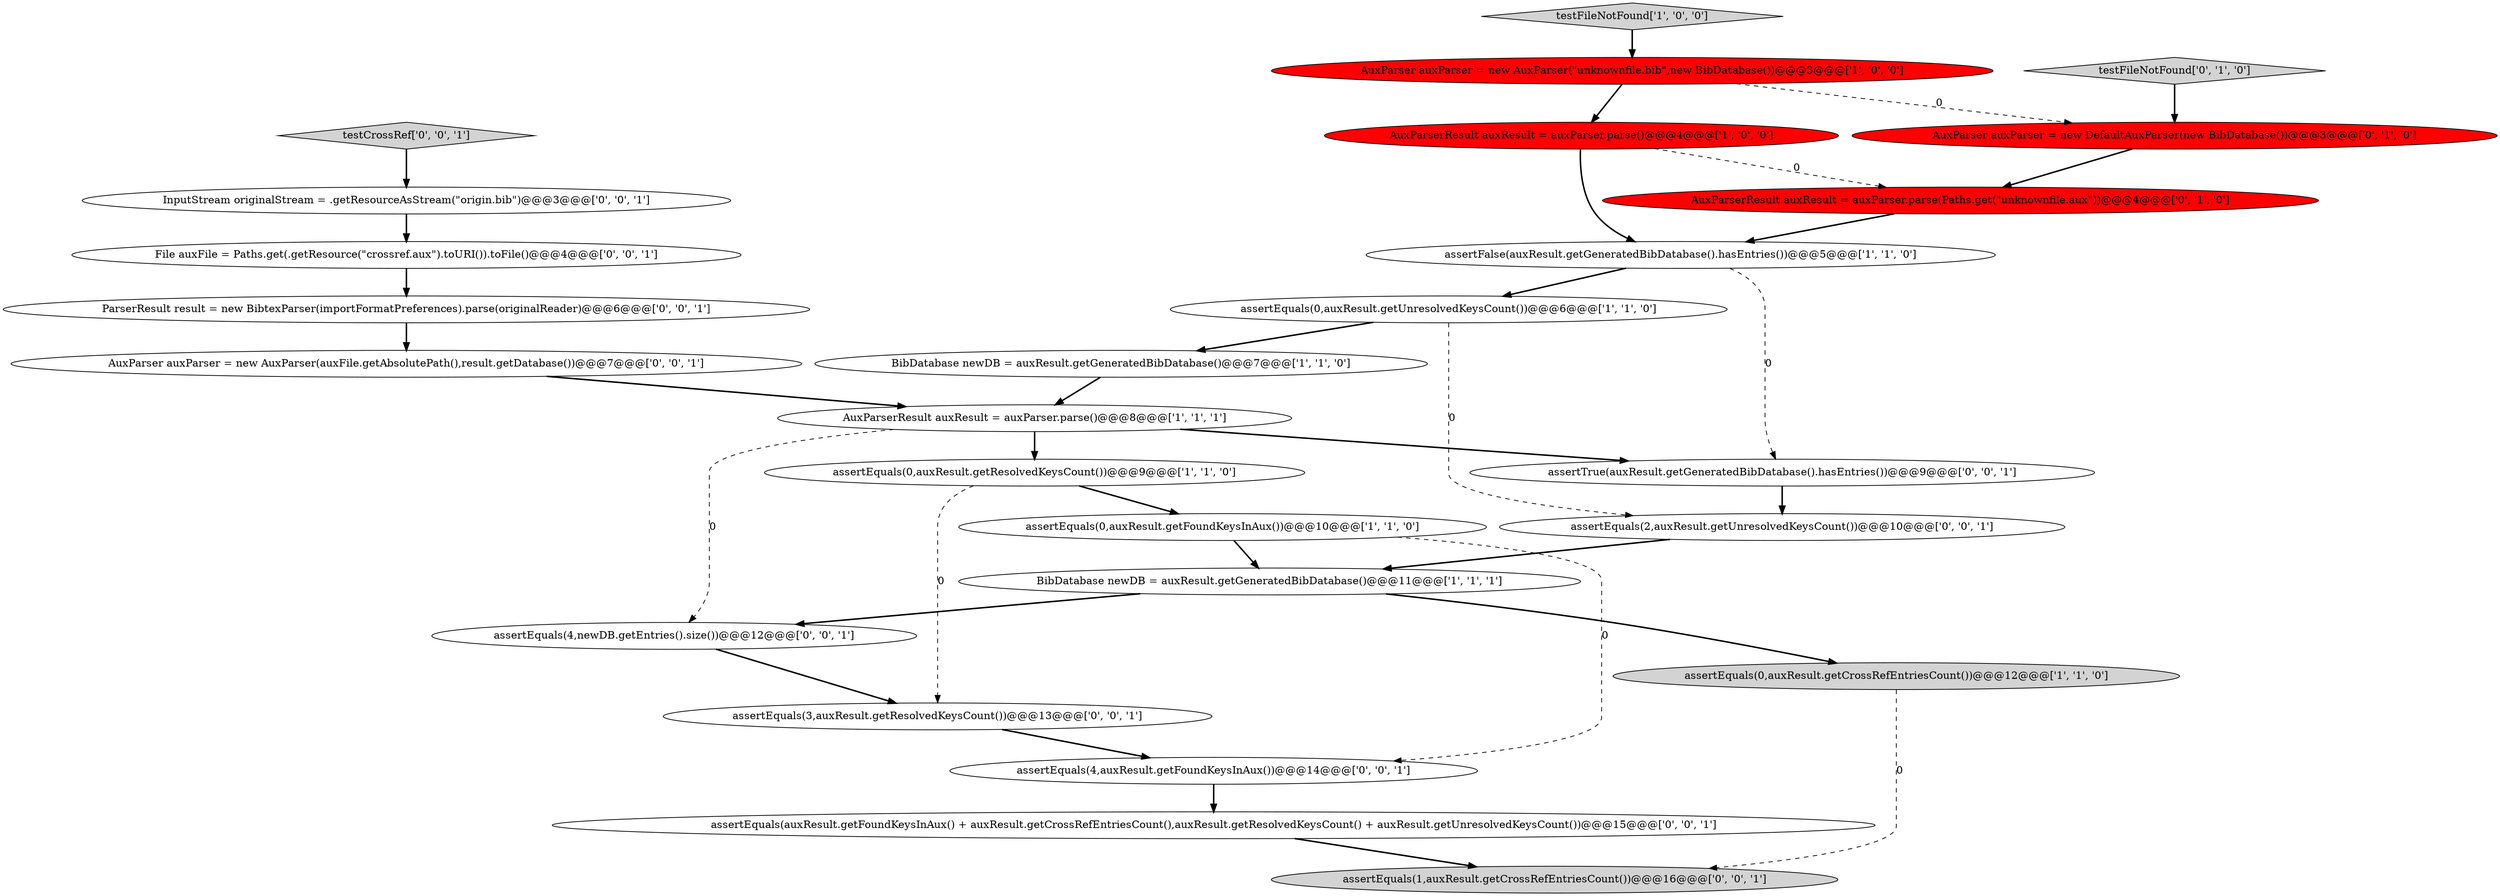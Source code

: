 digraph {
24 [style = filled, label = "assertEquals(1,auxResult.getCrossRefEntriesCount())@@@16@@@['0', '0', '1']", fillcolor = lightgray, shape = ellipse image = "AAA0AAABBB3BBB"];
17 [style = filled, label = "ParserResult result = new BibtexParser(importFormatPreferences).parse(originalReader)@@@6@@@['0', '0', '1']", fillcolor = white, shape = ellipse image = "AAA0AAABBB3BBB"];
6 [style = filled, label = "assertEquals(0,auxResult.getCrossRefEntriesCount())@@@12@@@['1', '1', '0']", fillcolor = lightgray, shape = ellipse image = "AAA0AAABBB1BBB"];
4 [style = filled, label = "assertEquals(0,auxResult.getUnresolvedKeysCount())@@@6@@@['1', '1', '0']", fillcolor = white, shape = ellipse image = "AAA0AAABBB1BBB"];
20 [style = filled, label = "InputStream originalStream = .getResourceAsStream(\"origin.bib\")@@@3@@@['0', '0', '1']", fillcolor = white, shape = ellipse image = "AAA0AAABBB3BBB"];
23 [style = filled, label = "assertEquals(4,auxResult.getFoundKeysInAux())@@@14@@@['0', '0', '1']", fillcolor = white, shape = ellipse image = "AAA0AAABBB3BBB"];
15 [style = filled, label = "assertEquals(3,auxResult.getResolvedKeysCount())@@@13@@@['0', '0', '1']", fillcolor = white, shape = ellipse image = "AAA0AAABBB3BBB"];
1 [style = filled, label = "AuxParserResult auxResult = auxParser.parse()@@@4@@@['1', '0', '0']", fillcolor = red, shape = ellipse image = "AAA1AAABBB1BBB"];
11 [style = filled, label = "testFileNotFound['0', '1', '0']", fillcolor = lightgray, shape = diamond image = "AAA0AAABBB2BBB"];
18 [style = filled, label = "AuxParser auxParser = new AuxParser(auxFile.getAbsolutePath(),result.getDatabase())@@@7@@@['0', '0', '1']", fillcolor = white, shape = ellipse image = "AAA0AAABBB3BBB"];
25 [style = filled, label = "File auxFile = Paths.get(.getResource(\"crossref.aux\").toURI()).toFile()@@@4@@@['0', '0', '1']", fillcolor = white, shape = ellipse image = "AAA0AAABBB3BBB"];
10 [style = filled, label = "assertEquals(0,auxResult.getFoundKeysInAux())@@@10@@@['1', '1', '0']", fillcolor = white, shape = ellipse image = "AAA0AAABBB1BBB"];
22 [style = filled, label = "assertTrue(auxResult.getGeneratedBibDatabase().hasEntries())@@@9@@@['0', '0', '1']", fillcolor = white, shape = ellipse image = "AAA0AAABBB3BBB"];
13 [style = filled, label = "AuxParser auxParser = new DefaultAuxParser(new BibDatabase())@@@3@@@['0', '1', '0']", fillcolor = red, shape = ellipse image = "AAA1AAABBB2BBB"];
16 [style = filled, label = "assertEquals(auxResult.getFoundKeysInAux() + auxResult.getCrossRefEntriesCount(),auxResult.getResolvedKeysCount() + auxResult.getUnresolvedKeysCount())@@@15@@@['0', '0', '1']", fillcolor = white, shape = ellipse image = "AAA0AAABBB3BBB"];
7 [style = filled, label = "BibDatabase newDB = auxResult.getGeneratedBibDatabase()@@@7@@@['1', '1', '0']", fillcolor = white, shape = ellipse image = "AAA0AAABBB1BBB"];
14 [style = filled, label = "assertEquals(4,newDB.getEntries().size())@@@12@@@['0', '0', '1']", fillcolor = white, shape = ellipse image = "AAA0AAABBB3BBB"];
3 [style = filled, label = "AuxParser auxParser = new AuxParser(\"unknownfile.bib\",new BibDatabase())@@@3@@@['1', '0', '0']", fillcolor = red, shape = ellipse image = "AAA1AAABBB1BBB"];
2 [style = filled, label = "assertEquals(0,auxResult.getResolvedKeysCount())@@@9@@@['1', '1', '0']", fillcolor = white, shape = ellipse image = "AAA0AAABBB1BBB"];
21 [style = filled, label = "assertEquals(2,auxResult.getUnresolvedKeysCount())@@@10@@@['0', '0', '1']", fillcolor = white, shape = ellipse image = "AAA0AAABBB3BBB"];
5 [style = filled, label = "testFileNotFound['1', '0', '0']", fillcolor = lightgray, shape = diamond image = "AAA0AAABBB1BBB"];
9 [style = filled, label = "AuxParserResult auxResult = auxParser.parse()@@@8@@@['1', '1', '1']", fillcolor = white, shape = ellipse image = "AAA0AAABBB1BBB"];
12 [style = filled, label = "AuxParserResult auxResult = auxParser.parse(Paths.get(\"unknownfile.aux\"))@@@4@@@['0', '1', '0']", fillcolor = red, shape = ellipse image = "AAA1AAABBB2BBB"];
8 [style = filled, label = "BibDatabase newDB = auxResult.getGeneratedBibDatabase()@@@11@@@['1', '1', '1']", fillcolor = white, shape = ellipse image = "AAA0AAABBB1BBB"];
19 [style = filled, label = "testCrossRef['0', '0', '1']", fillcolor = lightgray, shape = diamond image = "AAA0AAABBB3BBB"];
0 [style = filled, label = "assertFalse(auxResult.getGeneratedBibDatabase().hasEntries())@@@5@@@['1', '1', '0']", fillcolor = white, shape = ellipse image = "AAA0AAABBB1BBB"];
9->22 [style = bold, label=""];
5->3 [style = bold, label=""];
15->23 [style = bold, label=""];
23->16 [style = bold, label=""];
3->1 [style = bold, label=""];
9->2 [style = bold, label=""];
16->24 [style = bold, label=""];
19->20 [style = bold, label=""];
21->8 [style = bold, label=""];
22->21 [style = bold, label=""];
8->14 [style = bold, label=""];
8->6 [style = bold, label=""];
1->0 [style = bold, label=""];
2->10 [style = bold, label=""];
3->13 [style = dashed, label="0"];
12->0 [style = bold, label=""];
20->25 [style = bold, label=""];
25->17 [style = bold, label=""];
0->22 [style = dashed, label="0"];
4->21 [style = dashed, label="0"];
4->7 [style = bold, label=""];
2->15 [style = dashed, label="0"];
7->9 [style = bold, label=""];
1->12 [style = dashed, label="0"];
13->12 [style = bold, label=""];
9->14 [style = dashed, label="0"];
10->8 [style = bold, label=""];
0->4 [style = bold, label=""];
6->24 [style = dashed, label="0"];
11->13 [style = bold, label=""];
18->9 [style = bold, label=""];
14->15 [style = bold, label=""];
10->23 [style = dashed, label="0"];
17->18 [style = bold, label=""];
}
